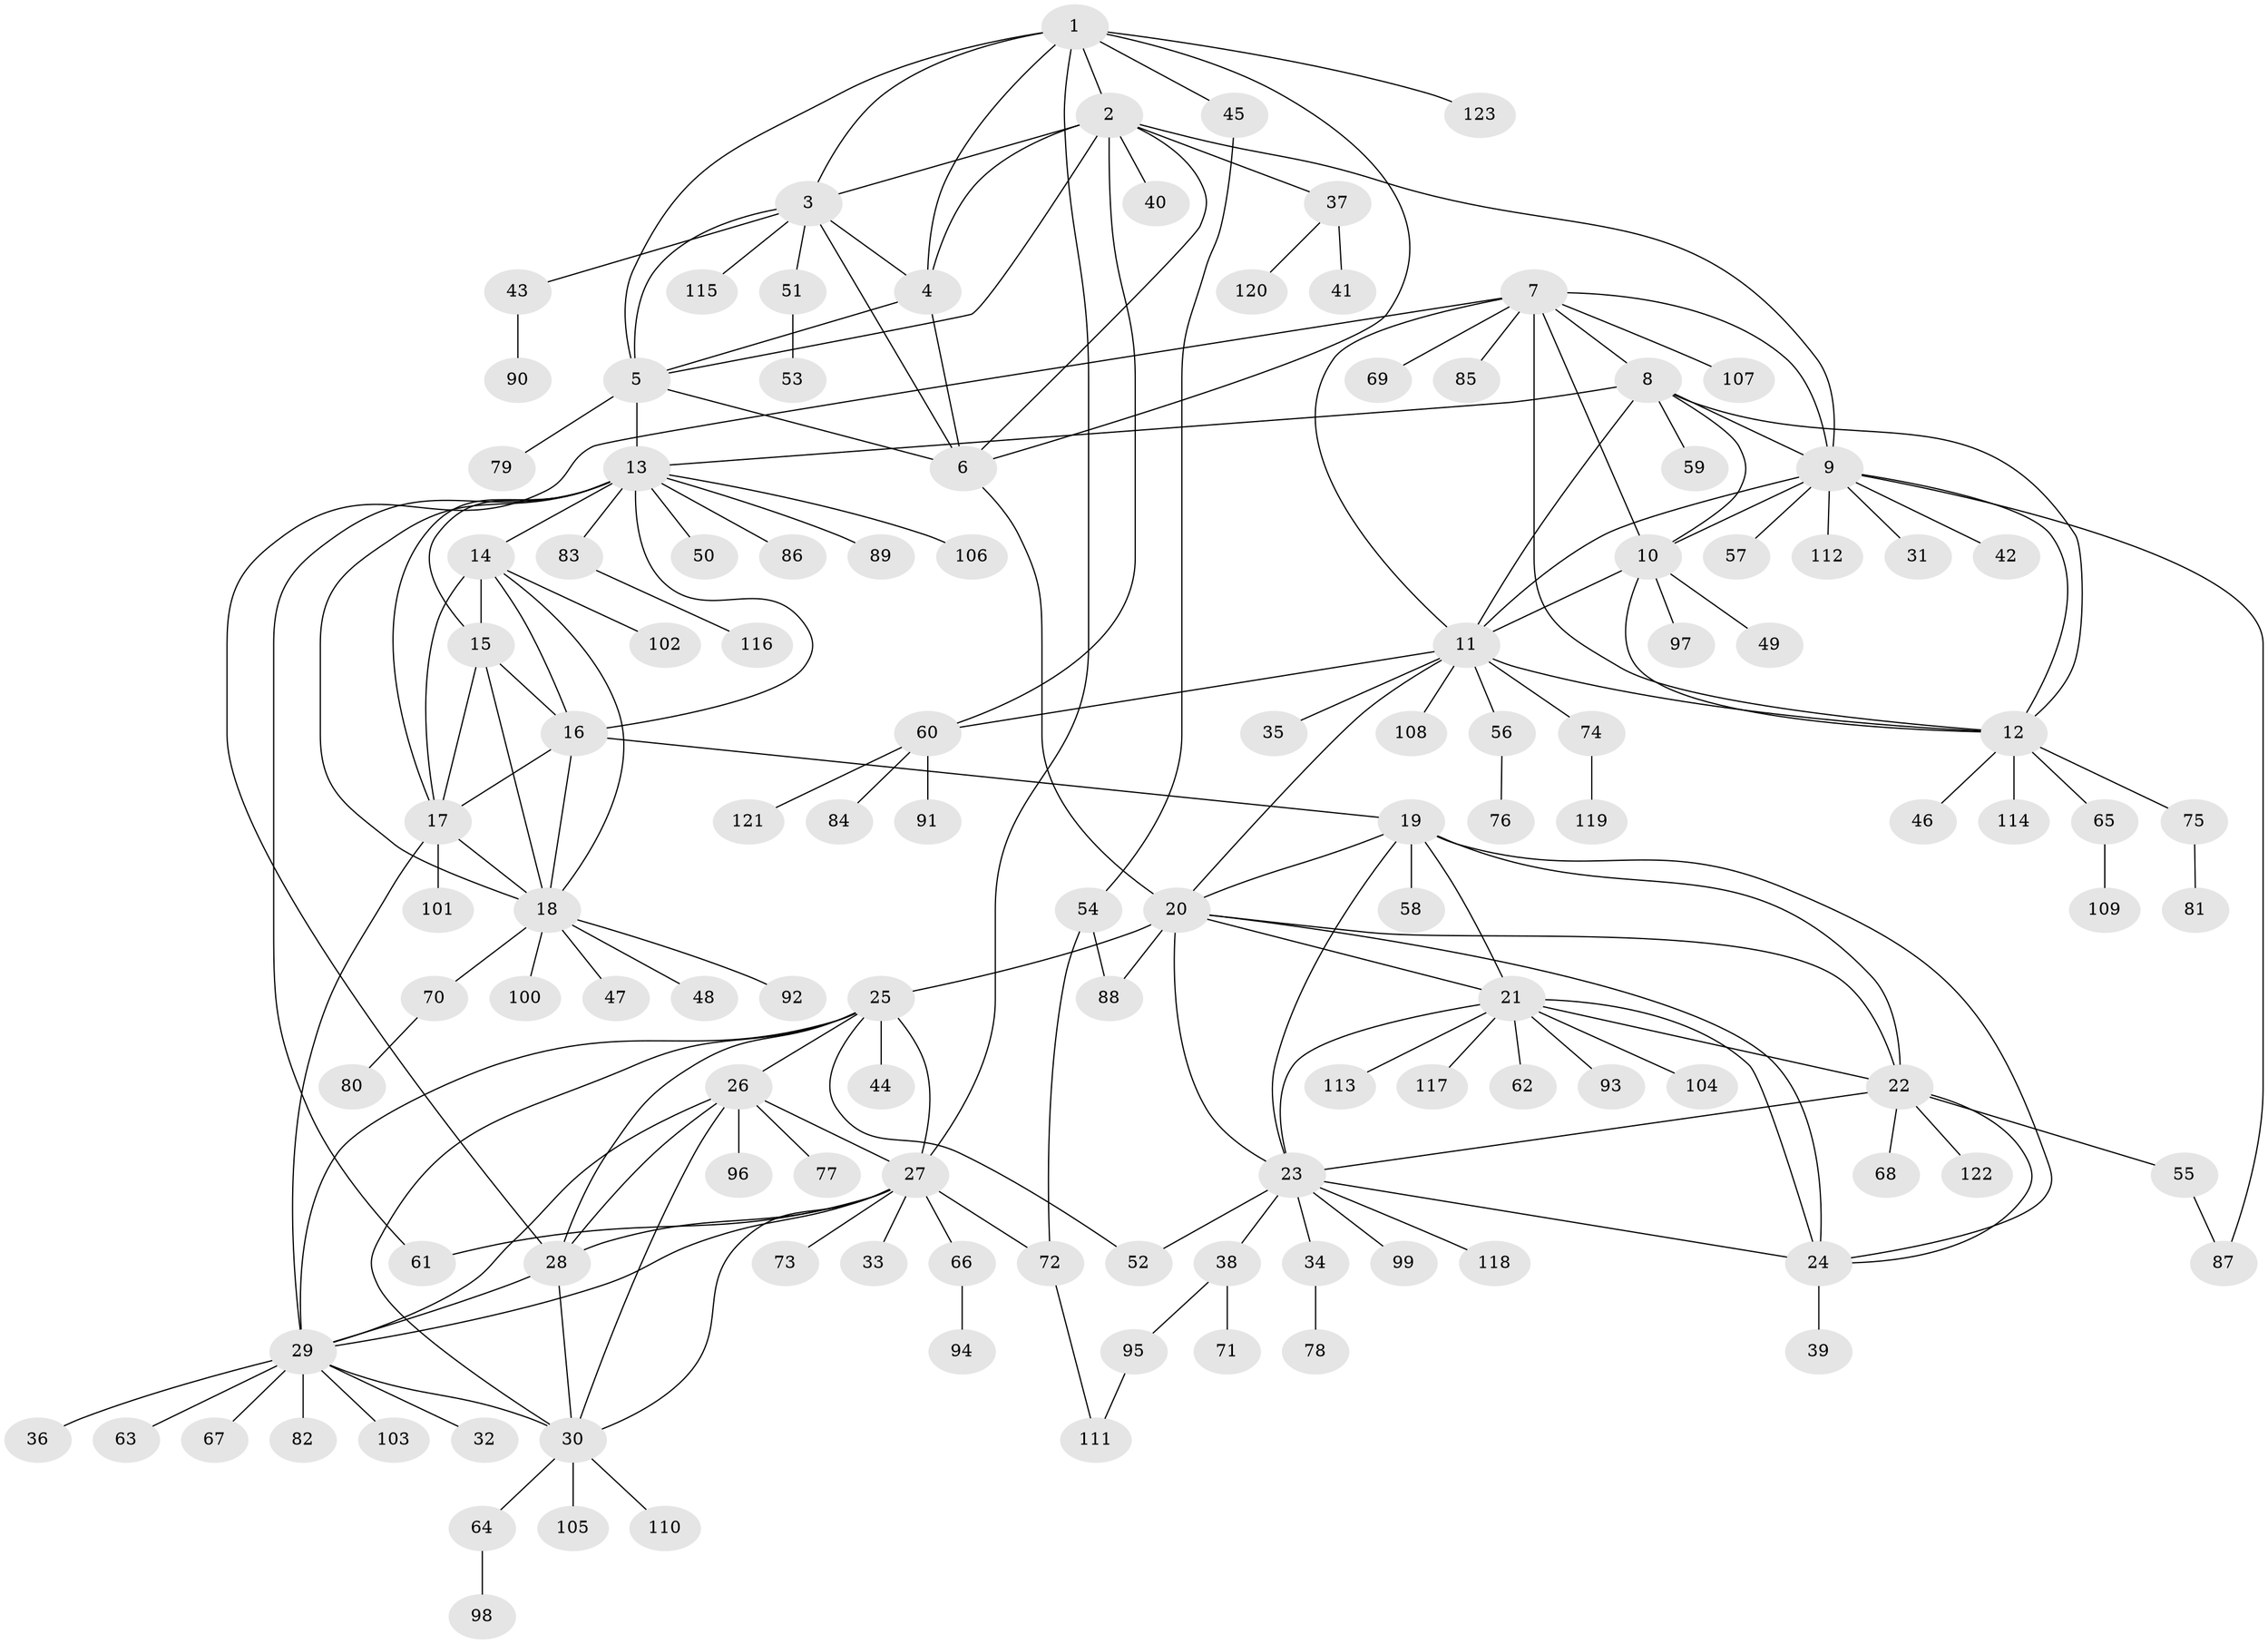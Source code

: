 // Generated by graph-tools (version 1.1) at 2025/50/03/09/25 03:50:28]
// undirected, 123 vertices, 185 edges
graph export_dot {
graph [start="1"]
  node [color=gray90,style=filled];
  1;
  2;
  3;
  4;
  5;
  6;
  7;
  8;
  9;
  10;
  11;
  12;
  13;
  14;
  15;
  16;
  17;
  18;
  19;
  20;
  21;
  22;
  23;
  24;
  25;
  26;
  27;
  28;
  29;
  30;
  31;
  32;
  33;
  34;
  35;
  36;
  37;
  38;
  39;
  40;
  41;
  42;
  43;
  44;
  45;
  46;
  47;
  48;
  49;
  50;
  51;
  52;
  53;
  54;
  55;
  56;
  57;
  58;
  59;
  60;
  61;
  62;
  63;
  64;
  65;
  66;
  67;
  68;
  69;
  70;
  71;
  72;
  73;
  74;
  75;
  76;
  77;
  78;
  79;
  80;
  81;
  82;
  83;
  84;
  85;
  86;
  87;
  88;
  89;
  90;
  91;
  92;
  93;
  94;
  95;
  96;
  97;
  98;
  99;
  100;
  101;
  102;
  103;
  104;
  105;
  106;
  107;
  108;
  109;
  110;
  111;
  112;
  113;
  114;
  115;
  116;
  117;
  118;
  119;
  120;
  121;
  122;
  123;
  1 -- 2;
  1 -- 3;
  1 -- 4;
  1 -- 5;
  1 -- 6;
  1 -- 27;
  1 -- 45;
  1 -- 123;
  2 -- 3;
  2 -- 4;
  2 -- 5;
  2 -- 6;
  2 -- 9;
  2 -- 37;
  2 -- 40;
  2 -- 60;
  3 -- 4;
  3 -- 5;
  3 -- 6;
  3 -- 43;
  3 -- 51;
  3 -- 115;
  4 -- 5;
  4 -- 6;
  5 -- 6;
  5 -- 13;
  5 -- 79;
  6 -- 20;
  7 -- 8;
  7 -- 9;
  7 -- 10;
  7 -- 11;
  7 -- 12;
  7 -- 28;
  7 -- 69;
  7 -- 85;
  7 -- 107;
  8 -- 9;
  8 -- 10;
  8 -- 11;
  8 -- 12;
  8 -- 13;
  8 -- 59;
  9 -- 10;
  9 -- 11;
  9 -- 12;
  9 -- 31;
  9 -- 42;
  9 -- 57;
  9 -- 87;
  9 -- 112;
  10 -- 11;
  10 -- 12;
  10 -- 49;
  10 -- 97;
  11 -- 12;
  11 -- 20;
  11 -- 35;
  11 -- 56;
  11 -- 60;
  11 -- 74;
  11 -- 108;
  12 -- 46;
  12 -- 65;
  12 -- 75;
  12 -- 114;
  13 -- 14;
  13 -- 15;
  13 -- 16;
  13 -- 17;
  13 -- 18;
  13 -- 50;
  13 -- 61;
  13 -- 83;
  13 -- 86;
  13 -- 89;
  13 -- 106;
  14 -- 15;
  14 -- 16;
  14 -- 17;
  14 -- 18;
  14 -- 102;
  15 -- 16;
  15 -- 17;
  15 -- 18;
  16 -- 17;
  16 -- 18;
  16 -- 19;
  17 -- 18;
  17 -- 29;
  17 -- 101;
  18 -- 47;
  18 -- 48;
  18 -- 70;
  18 -- 92;
  18 -- 100;
  19 -- 20;
  19 -- 21;
  19 -- 22;
  19 -- 23;
  19 -- 24;
  19 -- 58;
  20 -- 21;
  20 -- 22;
  20 -- 23;
  20 -- 24;
  20 -- 25;
  20 -- 88;
  21 -- 22;
  21 -- 23;
  21 -- 24;
  21 -- 62;
  21 -- 93;
  21 -- 104;
  21 -- 113;
  21 -- 117;
  22 -- 23;
  22 -- 24;
  22 -- 55;
  22 -- 68;
  22 -- 122;
  23 -- 24;
  23 -- 34;
  23 -- 38;
  23 -- 52;
  23 -- 99;
  23 -- 118;
  24 -- 39;
  25 -- 26;
  25 -- 27;
  25 -- 28;
  25 -- 29;
  25 -- 30;
  25 -- 44;
  25 -- 52;
  26 -- 27;
  26 -- 28;
  26 -- 29;
  26 -- 30;
  26 -- 77;
  26 -- 96;
  27 -- 28;
  27 -- 29;
  27 -- 30;
  27 -- 33;
  27 -- 61;
  27 -- 66;
  27 -- 72;
  27 -- 73;
  28 -- 29;
  28 -- 30;
  29 -- 30;
  29 -- 32;
  29 -- 36;
  29 -- 63;
  29 -- 67;
  29 -- 82;
  29 -- 103;
  30 -- 64;
  30 -- 105;
  30 -- 110;
  34 -- 78;
  37 -- 41;
  37 -- 120;
  38 -- 71;
  38 -- 95;
  43 -- 90;
  45 -- 54;
  51 -- 53;
  54 -- 72;
  54 -- 88;
  55 -- 87;
  56 -- 76;
  60 -- 84;
  60 -- 91;
  60 -- 121;
  64 -- 98;
  65 -- 109;
  66 -- 94;
  70 -- 80;
  72 -- 111;
  74 -- 119;
  75 -- 81;
  83 -- 116;
  95 -- 111;
}
